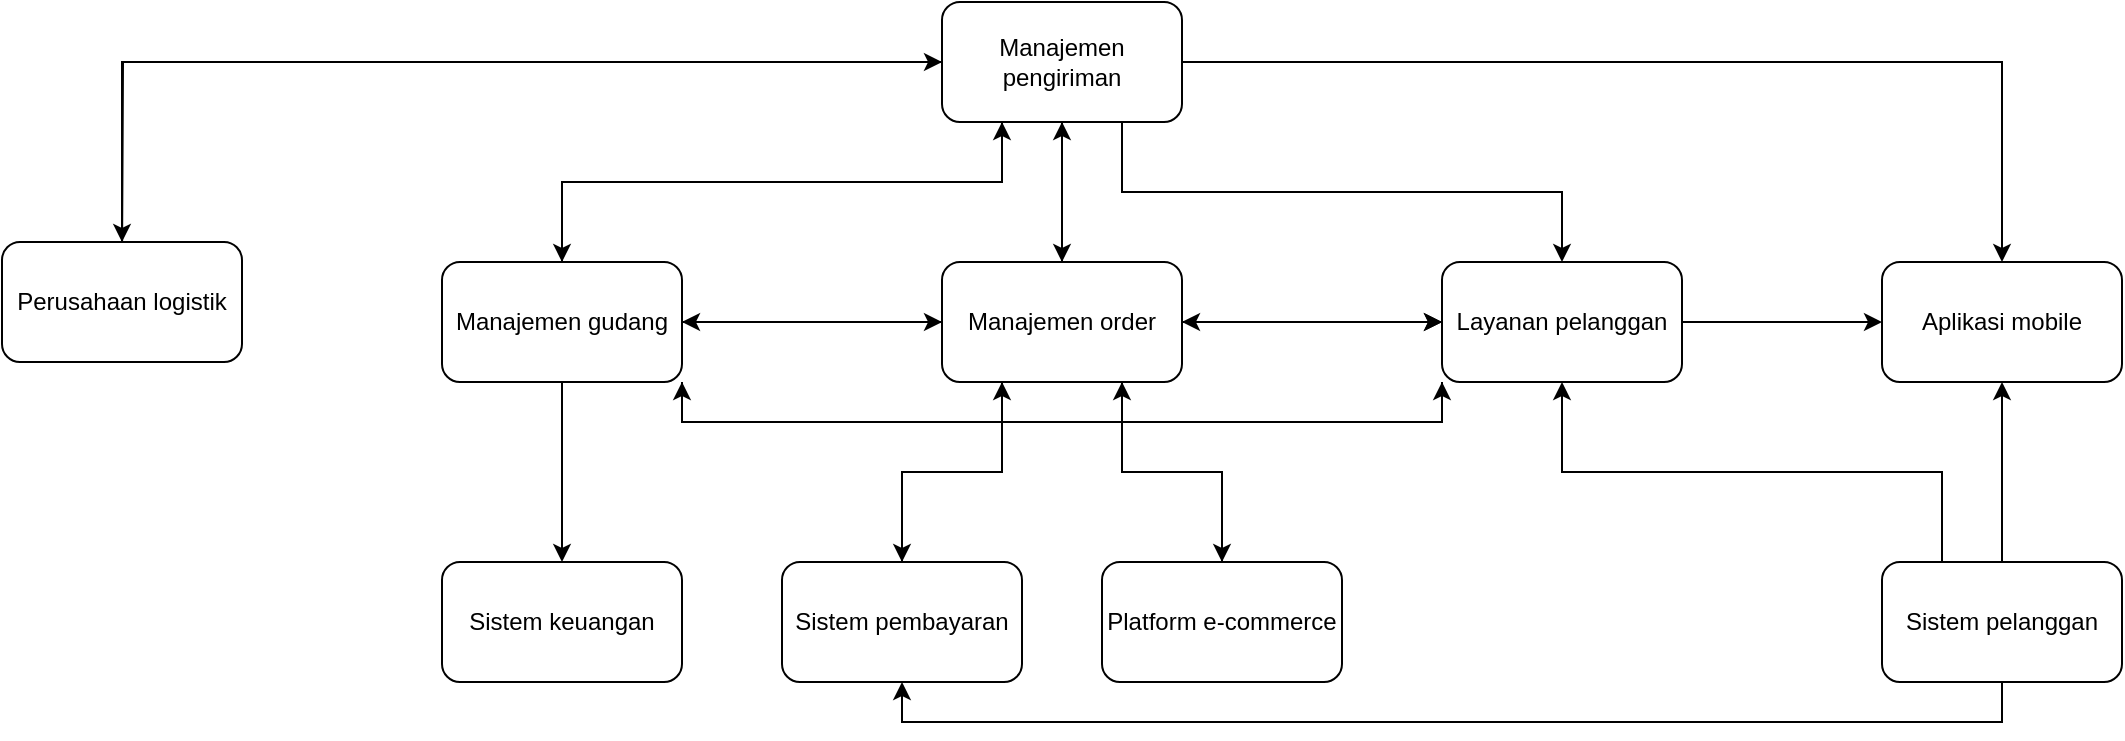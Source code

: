 <mxfile version="24.2.1" type="google">
  <diagram name="Page-1" id="DbdB9JWWKM6HwhgZqgJb">
    <mxGraphModel dx="1477" dy="703" grid="1" gridSize="10" guides="1" tooltips="1" connect="1" arrows="1" fold="1" page="1" pageScale="1" pageWidth="850" pageHeight="1100" math="0" shadow="0">
      <root>
        <mxCell id="0" />
        <mxCell id="1" parent="0" />
        <mxCell id="i2jKXpyaF1H3Rb2t1paW-84" value="" style="edgeStyle=orthogonalEdgeStyle;rounded=0;orthogonalLoop=1;jettySize=auto;html=1;" parent="1" source="i2jKXpyaF1H3Rb2t1paW-82" target="i2jKXpyaF1H3Rb2t1paW-83" edge="1">
          <mxGeometry relative="1" as="geometry" />
        </mxCell>
        <mxCell id="i2jKXpyaF1H3Rb2t1paW-89" style="edgeStyle=orthogonalEdgeStyle;rounded=0;orthogonalLoop=1;jettySize=auto;html=1;exitX=0.75;exitY=1;exitDx=0;exitDy=0;entryX=0.5;entryY=0;entryDx=0;entryDy=0;" parent="1" source="i2jKXpyaF1H3Rb2t1paW-82" target="i2jKXpyaF1H3Rb2t1paW-86" edge="1">
          <mxGeometry relative="1" as="geometry">
            <Array as="points">
              <mxPoint x="588" y="1110" />
              <mxPoint x="808" y="1110" />
            </Array>
          </mxGeometry>
        </mxCell>
        <mxCell id="i2jKXpyaF1H3Rb2t1paW-92" style="edgeStyle=orthogonalEdgeStyle;rounded=0;orthogonalLoop=1;jettySize=auto;html=1;entryX=0.5;entryY=0;entryDx=0;entryDy=0;" parent="1" target="i2jKXpyaF1H3Rb2t1paW-90" edge="1">
          <mxGeometry relative="1" as="geometry">
            <mxPoint x="538" y="1075" as="sourcePoint" />
            <Array as="points">
              <mxPoint x="528" y="1075" />
              <mxPoint x="528" y="1105" />
              <mxPoint x="308" y="1105" />
            </Array>
          </mxGeometry>
        </mxCell>
        <mxCell id="i2jKXpyaF1H3Rb2t1paW-95" value="" style="edgeStyle=orthogonalEdgeStyle;rounded=0;orthogonalLoop=1;jettySize=auto;html=1;" parent="1" source="i2jKXpyaF1H3Rb2t1paW-82" target="i2jKXpyaF1H3Rb2t1paW-94" edge="1">
          <mxGeometry relative="1" as="geometry" />
        </mxCell>
        <mxCell id="i2jKXpyaF1H3Rb2t1paW-97" value="" style="edgeStyle=orthogonalEdgeStyle;rounded=0;orthogonalLoop=1;jettySize=auto;html=1;" parent="1" source="i2jKXpyaF1H3Rb2t1paW-82" edge="1">
          <mxGeometry relative="1" as="geometry">
            <mxPoint x="88" y="1145" as="targetPoint" />
          </mxGeometry>
        </mxCell>
        <mxCell id="i2jKXpyaF1H3Rb2t1paW-132" style="edgeStyle=orthogonalEdgeStyle;rounded=0;orthogonalLoop=1;jettySize=auto;html=1;exitX=0;exitY=0.5;exitDx=0;exitDy=0;entryX=0.5;entryY=0;entryDx=0;entryDy=0;" parent="1" source="i2jKXpyaF1H3Rb2t1paW-82" target="i2jKXpyaF1H3Rb2t1paW-96" edge="1">
          <mxGeometry relative="1" as="geometry" />
        </mxCell>
        <mxCell id="i2jKXpyaF1H3Rb2t1paW-82" value="Manajemen pengiriman" style="rounded=1;whiteSpace=wrap;html=1;" parent="1" vertex="1">
          <mxGeometry x="498" y="1015" width="120" height="60" as="geometry" />
        </mxCell>
        <mxCell id="i2jKXpyaF1H3Rb2t1paW-98" value="" style="edgeStyle=orthogonalEdgeStyle;rounded=0;orthogonalLoop=1;jettySize=auto;html=1;" parent="1" source="i2jKXpyaF1H3Rb2t1paW-83" target="i2jKXpyaF1H3Rb2t1paW-82" edge="1">
          <mxGeometry relative="1" as="geometry" />
        </mxCell>
        <mxCell id="i2jKXpyaF1H3Rb2t1paW-102" style="edgeStyle=orthogonalEdgeStyle;rounded=0;orthogonalLoop=1;jettySize=auto;html=1;exitX=1;exitY=0.5;exitDx=0;exitDy=0;entryX=0;entryY=0.5;entryDx=0;entryDy=0;" parent="1" source="i2jKXpyaF1H3Rb2t1paW-83" target="i2jKXpyaF1H3Rb2t1paW-86" edge="1">
          <mxGeometry relative="1" as="geometry" />
        </mxCell>
        <mxCell id="i2jKXpyaF1H3Rb2t1paW-105" style="edgeStyle=orthogonalEdgeStyle;rounded=0;orthogonalLoop=1;jettySize=auto;html=1;exitX=0;exitY=0.5;exitDx=0;exitDy=0;entryX=1;entryY=0.5;entryDx=0;entryDy=0;" parent="1" source="i2jKXpyaF1H3Rb2t1paW-83" target="i2jKXpyaF1H3Rb2t1paW-90" edge="1">
          <mxGeometry relative="1" as="geometry" />
        </mxCell>
        <mxCell id="i2jKXpyaF1H3Rb2t1paW-112" value="" style="edgeStyle=orthogonalEdgeStyle;rounded=0;orthogonalLoop=1;jettySize=auto;html=1;exitX=0.25;exitY=1;exitDx=0;exitDy=0;" parent="1" source="i2jKXpyaF1H3Rb2t1paW-83" target="i2jKXpyaF1H3Rb2t1paW-111" edge="1">
          <mxGeometry relative="1" as="geometry" />
        </mxCell>
        <mxCell id="i2jKXpyaF1H3Rb2t1paW-114" value="" style="edgeStyle=orthogonalEdgeStyle;rounded=0;orthogonalLoop=1;jettySize=auto;html=1;" parent="1" source="i2jKXpyaF1H3Rb2t1paW-83" target="i2jKXpyaF1H3Rb2t1paW-86" edge="1">
          <mxGeometry relative="1" as="geometry" />
        </mxCell>
        <mxCell id="i2jKXpyaF1H3Rb2t1paW-116" style="edgeStyle=orthogonalEdgeStyle;rounded=0;orthogonalLoop=1;jettySize=auto;html=1;exitX=0.75;exitY=1;exitDx=0;exitDy=0;entryX=0.5;entryY=0;entryDx=0;entryDy=0;" parent="1" source="i2jKXpyaF1H3Rb2t1paW-83" target="i2jKXpyaF1H3Rb2t1paW-115" edge="1">
          <mxGeometry relative="1" as="geometry" />
        </mxCell>
        <mxCell id="i2jKXpyaF1H3Rb2t1paW-83" value="Manajemen order" style="rounded=1;whiteSpace=wrap;html=1;" parent="1" vertex="1">
          <mxGeometry x="498" y="1145" width="120" height="60" as="geometry" />
        </mxCell>
        <mxCell id="i2jKXpyaF1H3Rb2t1paW-103" style="edgeStyle=orthogonalEdgeStyle;rounded=0;orthogonalLoop=1;jettySize=auto;html=1;exitX=0;exitY=0.5;exitDx=0;exitDy=0;entryX=1;entryY=0.5;entryDx=0;entryDy=0;" parent="1" source="i2jKXpyaF1H3Rb2t1paW-86" target="i2jKXpyaF1H3Rb2t1paW-83" edge="1">
          <mxGeometry relative="1" as="geometry" />
        </mxCell>
        <mxCell id="i2jKXpyaF1H3Rb2t1paW-122" style="edgeStyle=orthogonalEdgeStyle;rounded=0;orthogonalLoop=1;jettySize=auto;html=1;exitX=0;exitY=1;exitDx=0;exitDy=0;entryX=1;entryY=1;entryDx=0;entryDy=0;" parent="1" source="i2jKXpyaF1H3Rb2t1paW-86" target="i2jKXpyaF1H3Rb2t1paW-90" edge="1">
          <mxGeometry relative="1" as="geometry" />
        </mxCell>
        <mxCell id="i2jKXpyaF1H3Rb2t1paW-128" style="edgeStyle=orthogonalEdgeStyle;rounded=0;orthogonalLoop=1;jettySize=auto;html=1;exitX=1;exitY=0.5;exitDx=0;exitDy=0;entryX=0;entryY=0.5;entryDx=0;entryDy=0;" parent="1" source="i2jKXpyaF1H3Rb2t1paW-86" target="i2jKXpyaF1H3Rb2t1paW-94" edge="1">
          <mxGeometry relative="1" as="geometry" />
        </mxCell>
        <mxCell id="i2jKXpyaF1H3Rb2t1paW-86" value="Layanan pelanggan" style="rounded=1;whiteSpace=wrap;html=1;" parent="1" vertex="1">
          <mxGeometry x="748" y="1145" width="120" height="60" as="geometry" />
        </mxCell>
        <mxCell id="i2jKXpyaF1H3Rb2t1paW-104" style="edgeStyle=orthogonalEdgeStyle;rounded=0;orthogonalLoop=1;jettySize=auto;html=1;exitX=1;exitY=0.5;exitDx=0;exitDy=0;entryX=0;entryY=0.5;entryDx=0;entryDy=0;" parent="1" source="i2jKXpyaF1H3Rb2t1paW-90" target="i2jKXpyaF1H3Rb2t1paW-83" edge="1">
          <mxGeometry relative="1" as="geometry" />
        </mxCell>
        <mxCell id="i2jKXpyaF1H3Rb2t1paW-120" style="edgeStyle=orthogonalEdgeStyle;rounded=0;orthogonalLoop=1;jettySize=auto;html=1;exitX=1;exitY=1;exitDx=0;exitDy=0;entryX=0;entryY=1;entryDx=0;entryDy=0;" parent="1" source="i2jKXpyaF1H3Rb2t1paW-90" target="i2jKXpyaF1H3Rb2t1paW-86" edge="1">
          <mxGeometry relative="1" as="geometry" />
        </mxCell>
        <mxCell id="i2jKXpyaF1H3Rb2t1paW-124" value="" style="edgeStyle=orthogonalEdgeStyle;rounded=0;orthogonalLoop=1;jettySize=auto;html=1;" parent="1" source="i2jKXpyaF1H3Rb2t1paW-90" target="i2jKXpyaF1H3Rb2t1paW-123" edge="1">
          <mxGeometry relative="1" as="geometry" />
        </mxCell>
        <mxCell id="i2jKXpyaF1H3Rb2t1paW-126" style="edgeStyle=orthogonalEdgeStyle;rounded=0;orthogonalLoop=1;jettySize=auto;html=1;exitX=0.5;exitY=0;exitDx=0;exitDy=0;entryX=0.25;entryY=1;entryDx=0;entryDy=0;" parent="1" source="i2jKXpyaF1H3Rb2t1paW-90" target="i2jKXpyaF1H3Rb2t1paW-82" edge="1">
          <mxGeometry relative="1" as="geometry">
            <Array as="points">
              <mxPoint x="308" y="1105" />
              <mxPoint x="528" y="1105" />
            </Array>
          </mxGeometry>
        </mxCell>
        <mxCell id="i2jKXpyaF1H3Rb2t1paW-90" value="Manajemen gudang" style="rounded=1;whiteSpace=wrap;html=1;" parent="1" vertex="1">
          <mxGeometry x="248" y="1145" width="120" height="60" as="geometry" />
        </mxCell>
        <mxCell id="i2jKXpyaF1H3Rb2t1paW-94" value="Aplikasi mobile" style="rounded=1;whiteSpace=wrap;html=1;" parent="1" vertex="1">
          <mxGeometry x="968" y="1145" width="120" height="60" as="geometry" />
        </mxCell>
        <mxCell id="i2jKXpyaF1H3Rb2t1paW-100" style="edgeStyle=orthogonalEdgeStyle;rounded=0;orthogonalLoop=1;jettySize=auto;html=1;exitX=0.5;exitY=0;exitDx=0;exitDy=0;entryX=0;entryY=0.5;entryDx=0;entryDy=0;" parent="1" target="i2jKXpyaF1H3Rb2t1paW-82" edge="1">
          <mxGeometry relative="1" as="geometry">
            <mxPoint x="88" y="1145" as="sourcePoint" />
            <Array as="points">
              <mxPoint x="88" y="1045" />
            </Array>
          </mxGeometry>
        </mxCell>
        <mxCell id="i2jKXpyaF1H3Rb2t1paW-96" value="Perusahaan logistik" style="rounded=1;whiteSpace=wrap;html=1;" parent="1" vertex="1">
          <mxGeometry x="28" y="1135" width="120" height="60" as="geometry" />
        </mxCell>
        <mxCell id="i2jKXpyaF1H3Rb2t1paW-133" style="edgeStyle=orthogonalEdgeStyle;rounded=0;orthogonalLoop=1;jettySize=auto;html=1;exitX=0.5;exitY=0;exitDx=0;exitDy=0;entryX=0.25;entryY=1;entryDx=0;entryDy=0;" parent="1" source="i2jKXpyaF1H3Rb2t1paW-111" target="i2jKXpyaF1H3Rb2t1paW-83" edge="1">
          <mxGeometry relative="1" as="geometry" />
        </mxCell>
        <mxCell id="i2jKXpyaF1H3Rb2t1paW-111" value="Sistem pembayaran" style="rounded=1;whiteSpace=wrap;html=1;" parent="1" vertex="1">
          <mxGeometry x="418" y="1295" width="120" height="60" as="geometry" />
        </mxCell>
        <mxCell id="i2jKXpyaF1H3Rb2t1paW-117" style="edgeStyle=orthogonalEdgeStyle;rounded=0;orthogonalLoop=1;jettySize=auto;html=1;exitX=0.5;exitY=0;exitDx=0;exitDy=0;entryX=0.75;entryY=1;entryDx=0;entryDy=0;" parent="1" source="i2jKXpyaF1H3Rb2t1paW-115" target="i2jKXpyaF1H3Rb2t1paW-83" edge="1">
          <mxGeometry relative="1" as="geometry" />
        </mxCell>
        <mxCell id="i2jKXpyaF1H3Rb2t1paW-115" value="Platform e-commerce" style="rounded=1;whiteSpace=wrap;html=1;" parent="1" vertex="1">
          <mxGeometry x="578" y="1295" width="120" height="60" as="geometry" />
        </mxCell>
        <mxCell id="i2jKXpyaF1H3Rb2t1paW-123" value="Sistem keuangan" style="rounded=1;whiteSpace=wrap;html=1;" parent="1" vertex="1">
          <mxGeometry x="248" y="1295" width="120" height="60" as="geometry" />
        </mxCell>
        <mxCell id="i2jKXpyaF1H3Rb2t1paW-131" style="edgeStyle=orthogonalEdgeStyle;rounded=0;orthogonalLoop=1;jettySize=auto;html=1;exitX=0.5;exitY=0;exitDx=0;exitDy=0;entryX=0.5;entryY=1;entryDx=0;entryDy=0;" parent="1" source="i2jKXpyaF1H3Rb2t1paW-129" target="i2jKXpyaF1H3Rb2t1paW-94" edge="1">
          <mxGeometry relative="1" as="geometry" />
        </mxCell>
        <mxCell id="i2jKXpyaF1H3Rb2t1paW-134" style="edgeStyle=orthogonalEdgeStyle;rounded=0;orthogonalLoop=1;jettySize=auto;html=1;exitX=0.25;exitY=0;exitDx=0;exitDy=0;entryX=0.5;entryY=1;entryDx=0;entryDy=0;" parent="1" source="i2jKXpyaF1H3Rb2t1paW-129" target="i2jKXpyaF1H3Rb2t1paW-86" edge="1">
          <mxGeometry relative="1" as="geometry" />
        </mxCell>
        <mxCell id="i2jKXpyaF1H3Rb2t1paW-135" style="edgeStyle=orthogonalEdgeStyle;rounded=0;orthogonalLoop=1;jettySize=auto;html=1;exitX=0.5;exitY=1;exitDx=0;exitDy=0;entryX=0.5;entryY=1;entryDx=0;entryDy=0;" parent="1" source="i2jKXpyaF1H3Rb2t1paW-129" target="i2jKXpyaF1H3Rb2t1paW-111" edge="1">
          <mxGeometry relative="1" as="geometry" />
        </mxCell>
        <mxCell id="i2jKXpyaF1H3Rb2t1paW-129" value="Sistem pelanggan" style="rounded=1;whiteSpace=wrap;html=1;" parent="1" vertex="1">
          <mxGeometry x="968" y="1295" width="120" height="60" as="geometry" />
        </mxCell>
      </root>
    </mxGraphModel>
  </diagram>
</mxfile>
